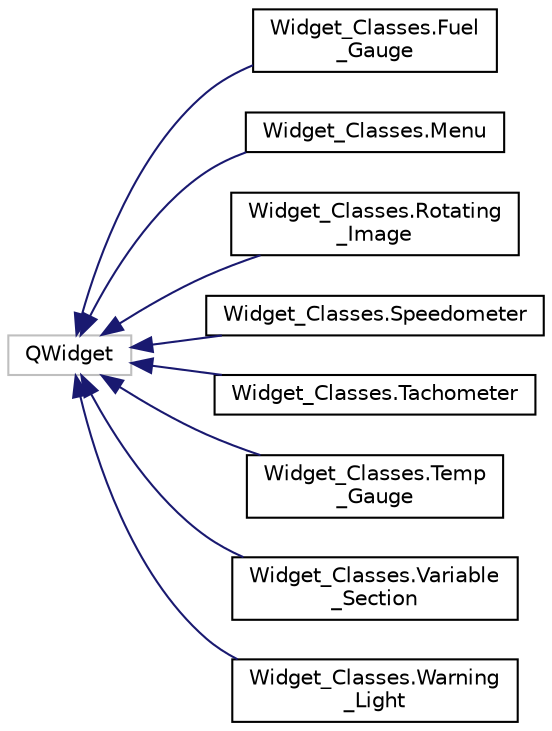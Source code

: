 digraph "Graphical Class Hierarchy"
{
 // LATEX_PDF_SIZE
  edge [fontname="Helvetica",fontsize="10",labelfontname="Helvetica",labelfontsize="10"];
  node [fontname="Helvetica",fontsize="10",shape=record];
  rankdir="LR";
  Node1 [label="QWidget",height=0.2,width=0.4,color="grey75", fillcolor="white", style="filled",tooltip=" "];
  Node1 -> Node0 [dir="back",color="midnightblue",fontsize="10",style="solid",fontname="Helvetica"];
  Node0 [label="Widget_Classes.Fuel\l_Gauge",height=0.2,width=0.4,color="black", fillcolor="white", style="filled",URL="$classWidget__Classes_1_1Fuel__Gauge.html",tooltip=" "];
  Node1 -> Node3 [dir="back",color="midnightblue",fontsize="10",style="solid",fontname="Helvetica"];
  Node3 [label="Widget_Classes.Menu",height=0.2,width=0.4,color="black", fillcolor="white", style="filled",URL="$classWidget__Classes_1_1Menu.html",tooltip=" "];
  Node1 -> Node4 [dir="back",color="midnightblue",fontsize="10",style="solid",fontname="Helvetica"];
  Node4 [label="Widget_Classes.Rotating\l_Image",height=0.2,width=0.4,color="black", fillcolor="white", style="filled",URL="$classWidget__Classes_1_1Rotating__Image.html",tooltip=" "];
  Node1 -> Node5 [dir="back",color="midnightblue",fontsize="10",style="solid",fontname="Helvetica"];
  Node5 [label="Widget_Classes.Speedometer",height=0.2,width=0.4,color="black", fillcolor="white", style="filled",URL="$classWidget__Classes_1_1Speedometer.html",tooltip=" "];
  Node1 -> Node6 [dir="back",color="midnightblue",fontsize="10",style="solid",fontname="Helvetica"];
  Node6 [label="Widget_Classes.Tachometer",height=0.2,width=0.4,color="black", fillcolor="white", style="filled",URL="$classWidget__Classes_1_1Tachometer.html",tooltip=" "];
  Node1 -> Node7 [dir="back",color="midnightblue",fontsize="10",style="solid",fontname="Helvetica"];
  Node7 [label="Widget_Classes.Temp\l_Gauge",height=0.2,width=0.4,color="black", fillcolor="white", style="filled",URL="$classWidget__Classes_1_1Temp__Gauge.html",tooltip=" "];
  Node1 -> Node8 [dir="back",color="midnightblue",fontsize="10",style="solid",fontname="Helvetica"];
  Node8 [label="Widget_Classes.Variable\l_Section",height=0.2,width=0.4,color="black", fillcolor="white", style="filled",URL="$classWidget__Classes_1_1Variable__Section.html",tooltip=" "];
  Node1 -> Node9 [dir="back",color="midnightblue",fontsize="10",style="solid",fontname="Helvetica"];
  Node9 [label="Widget_Classes.Warning\l_Light",height=0.2,width=0.4,color="black", fillcolor="white", style="filled",URL="$classWidget__Classes_1_1Warning__Light.html",tooltip=" "];
}
